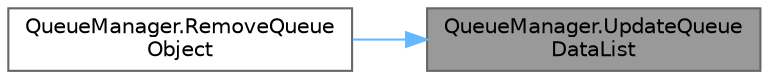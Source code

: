 digraph "QueueManager.UpdateQueueDataList"
{
 // LATEX_PDF_SIZE
  bgcolor="transparent";
  edge [fontname=Helvetica,fontsize=10,labelfontname=Helvetica,labelfontsize=10];
  node [fontname=Helvetica,fontsize=10,shape=box,height=0.2,width=0.4];
  rankdir="RL";
  Node1 [id="Node000001",label="QueueManager.UpdateQueue\lDataList",height=0.2,width=0.4,color="gray40", fillcolor="grey60", style="filled", fontcolor="black",tooltip="目的地を計算する"];
  Node1 -> Node2 [id="edge1_Node000001_Node000002",dir="back",color="steelblue1",style="solid",tooltip=" "];
  Node2 [id="Node000002",label="QueueManager.RemoveQueue\lObject",height=0.2,width=0.4,color="grey40", fillcolor="white", style="filled",URL="$class_queue_manager.html#a25cab11ce87ae6678fe79c0709e5e1d1",tooltip="待ち列リストから引数オブジェクトを取り除く"];
}
